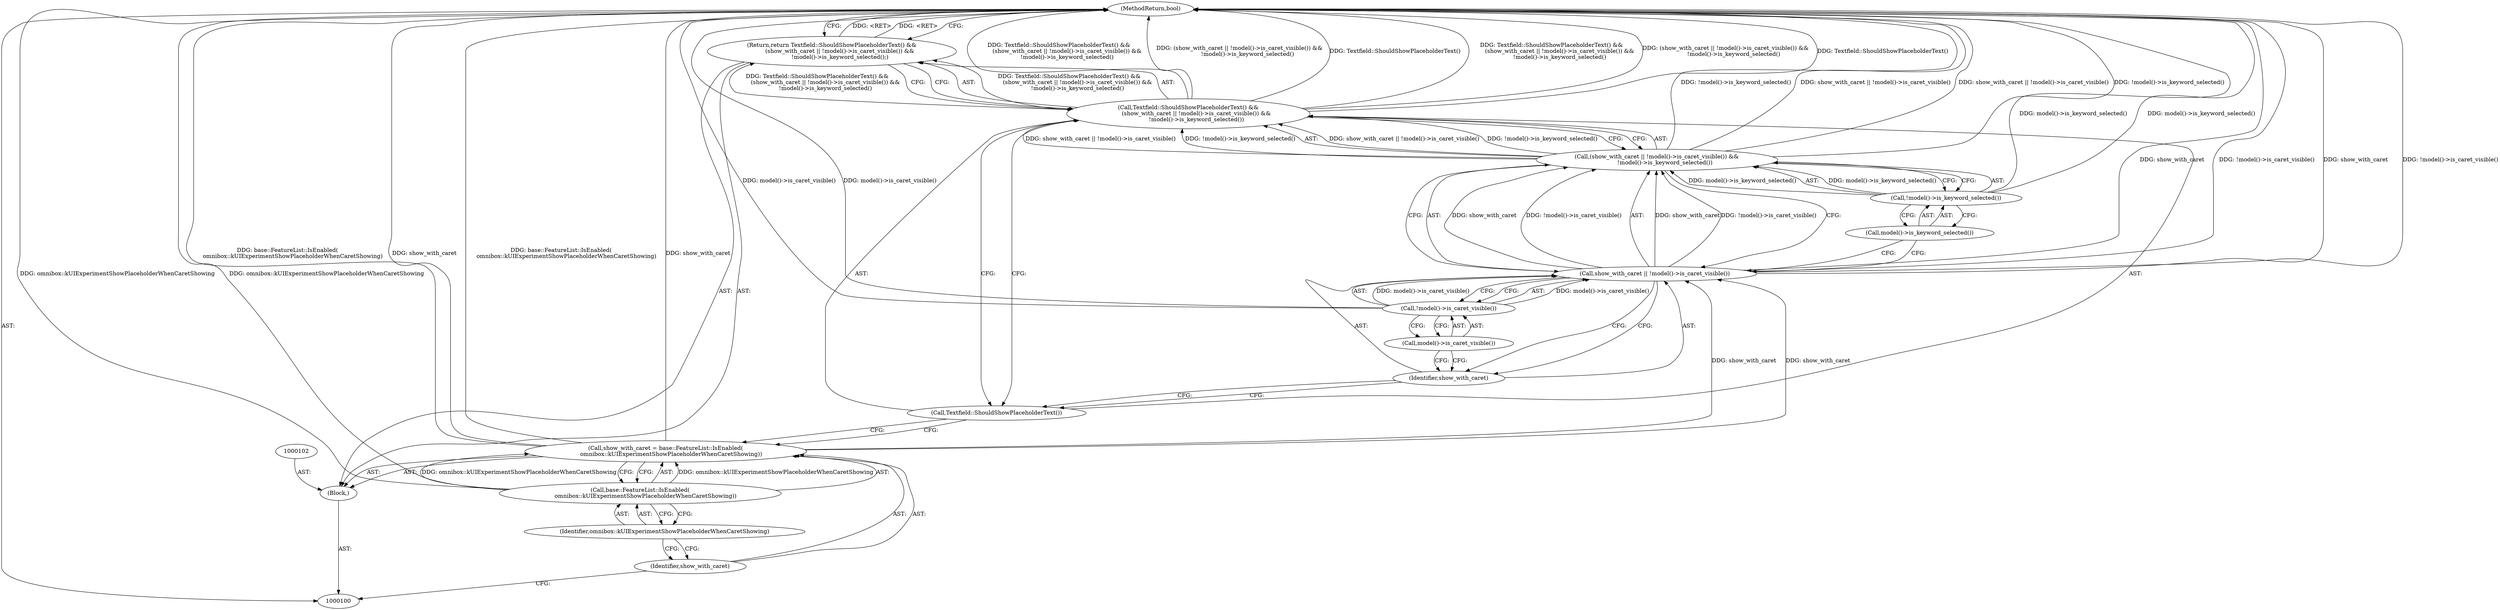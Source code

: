 digraph "0_Chrome_c6f0d22d508a551a40fc8bd7418941b77435aac3" {
"1000117" [label="(MethodReturn,bool)"];
"1000101" [label="(Block,)"];
"1000105" [label="(Call,base::FeatureList::IsEnabled(\n      omnibox::kUIExperimentShowPlaceholderWhenCaretShowing))"];
"1000103" [label="(Call,show_with_caret = base::FeatureList::IsEnabled(\n      omnibox::kUIExperimentShowPlaceholderWhenCaretShowing))"];
"1000104" [label="(Identifier,show_with_caret)"];
"1000106" [label="(Identifier,omnibox::kUIExperimentShowPlaceholderWhenCaretShowing)"];
"1000108" [label="(Call,Textfield::ShouldShowPlaceholderText() &&\n         (show_with_caret || !model()->is_caret_visible()) &&\n         !model()->is_keyword_selected())"];
"1000109" [label="(Call,Textfield::ShouldShowPlaceholderText())"];
"1000107" [label="(Return,return Textfield::ShouldShowPlaceholderText() &&\n         (show_with_caret || !model()->is_caret_visible()) &&\n         !model()->is_keyword_selected();)"];
"1000111" [label="(Call,show_with_caret || !model()->is_caret_visible())"];
"1000112" [label="(Identifier,show_with_caret)"];
"1000113" [label="(Call,!model()->is_caret_visible())"];
"1000114" [label="(Call,model()->is_caret_visible())"];
"1000110" [label="(Call,(show_with_caret || !model()->is_caret_visible()) &&\n         !model()->is_keyword_selected())"];
"1000116" [label="(Call,model()->is_keyword_selected())"];
"1000115" [label="(Call,!model()->is_keyword_selected())"];
"1000117" -> "1000100"  [label="AST: "];
"1000117" -> "1000107"  [label="CFG: "];
"1000108" -> "1000117"  [label="DDG: Textfield::ShouldShowPlaceholderText() &&\n         (show_with_caret || !model()->is_caret_visible()) &&\n         !model()->is_keyword_selected()"];
"1000108" -> "1000117"  [label="DDG: (show_with_caret || !model()->is_caret_visible()) &&\n         !model()->is_keyword_selected()"];
"1000108" -> "1000117"  [label="DDG: Textfield::ShouldShowPlaceholderText()"];
"1000103" -> "1000117"  [label="DDG: show_with_caret"];
"1000103" -> "1000117"  [label="DDG: base::FeatureList::IsEnabled(\n      omnibox::kUIExperimentShowPlaceholderWhenCaretShowing)"];
"1000113" -> "1000117"  [label="DDG: model()->is_caret_visible()"];
"1000110" -> "1000117"  [label="DDG: !model()->is_keyword_selected()"];
"1000110" -> "1000117"  [label="DDG: show_with_caret || !model()->is_caret_visible()"];
"1000111" -> "1000117"  [label="DDG: show_with_caret"];
"1000111" -> "1000117"  [label="DDG: !model()->is_caret_visible()"];
"1000115" -> "1000117"  [label="DDG: model()->is_keyword_selected()"];
"1000105" -> "1000117"  [label="DDG: omnibox::kUIExperimentShowPlaceholderWhenCaretShowing"];
"1000107" -> "1000117"  [label="DDG: <RET>"];
"1000101" -> "1000100"  [label="AST: "];
"1000102" -> "1000101"  [label="AST: "];
"1000103" -> "1000101"  [label="AST: "];
"1000107" -> "1000101"  [label="AST: "];
"1000105" -> "1000103"  [label="AST: "];
"1000105" -> "1000106"  [label="CFG: "];
"1000106" -> "1000105"  [label="AST: "];
"1000103" -> "1000105"  [label="CFG: "];
"1000105" -> "1000117"  [label="DDG: omnibox::kUIExperimentShowPlaceholderWhenCaretShowing"];
"1000105" -> "1000103"  [label="DDG: omnibox::kUIExperimentShowPlaceholderWhenCaretShowing"];
"1000103" -> "1000101"  [label="AST: "];
"1000103" -> "1000105"  [label="CFG: "];
"1000104" -> "1000103"  [label="AST: "];
"1000105" -> "1000103"  [label="AST: "];
"1000109" -> "1000103"  [label="CFG: "];
"1000103" -> "1000117"  [label="DDG: show_with_caret"];
"1000103" -> "1000117"  [label="DDG: base::FeatureList::IsEnabled(\n      omnibox::kUIExperimentShowPlaceholderWhenCaretShowing)"];
"1000105" -> "1000103"  [label="DDG: omnibox::kUIExperimentShowPlaceholderWhenCaretShowing"];
"1000103" -> "1000111"  [label="DDG: show_with_caret"];
"1000104" -> "1000103"  [label="AST: "];
"1000104" -> "1000100"  [label="CFG: "];
"1000106" -> "1000104"  [label="CFG: "];
"1000106" -> "1000105"  [label="AST: "];
"1000106" -> "1000104"  [label="CFG: "];
"1000105" -> "1000106"  [label="CFG: "];
"1000108" -> "1000107"  [label="AST: "];
"1000108" -> "1000109"  [label="CFG: "];
"1000108" -> "1000110"  [label="CFG: "];
"1000109" -> "1000108"  [label="AST: "];
"1000110" -> "1000108"  [label="AST: "];
"1000107" -> "1000108"  [label="CFG: "];
"1000108" -> "1000117"  [label="DDG: Textfield::ShouldShowPlaceholderText() &&\n         (show_with_caret || !model()->is_caret_visible()) &&\n         !model()->is_keyword_selected()"];
"1000108" -> "1000117"  [label="DDG: (show_with_caret || !model()->is_caret_visible()) &&\n         !model()->is_keyword_selected()"];
"1000108" -> "1000117"  [label="DDG: Textfield::ShouldShowPlaceholderText()"];
"1000108" -> "1000107"  [label="DDG: Textfield::ShouldShowPlaceholderText() &&\n         (show_with_caret || !model()->is_caret_visible()) &&\n         !model()->is_keyword_selected()"];
"1000110" -> "1000108"  [label="DDG: show_with_caret || !model()->is_caret_visible()"];
"1000110" -> "1000108"  [label="DDG: !model()->is_keyword_selected()"];
"1000109" -> "1000108"  [label="AST: "];
"1000109" -> "1000103"  [label="CFG: "];
"1000112" -> "1000109"  [label="CFG: "];
"1000108" -> "1000109"  [label="CFG: "];
"1000107" -> "1000101"  [label="AST: "];
"1000107" -> "1000108"  [label="CFG: "];
"1000108" -> "1000107"  [label="AST: "];
"1000117" -> "1000107"  [label="CFG: "];
"1000107" -> "1000117"  [label="DDG: <RET>"];
"1000108" -> "1000107"  [label="DDG: Textfield::ShouldShowPlaceholderText() &&\n         (show_with_caret || !model()->is_caret_visible()) &&\n         !model()->is_keyword_selected()"];
"1000111" -> "1000110"  [label="AST: "];
"1000111" -> "1000112"  [label="CFG: "];
"1000111" -> "1000113"  [label="CFG: "];
"1000112" -> "1000111"  [label="AST: "];
"1000113" -> "1000111"  [label="AST: "];
"1000116" -> "1000111"  [label="CFG: "];
"1000110" -> "1000111"  [label="CFG: "];
"1000111" -> "1000117"  [label="DDG: show_with_caret"];
"1000111" -> "1000117"  [label="DDG: !model()->is_caret_visible()"];
"1000111" -> "1000110"  [label="DDG: show_with_caret"];
"1000111" -> "1000110"  [label="DDG: !model()->is_caret_visible()"];
"1000103" -> "1000111"  [label="DDG: show_with_caret"];
"1000113" -> "1000111"  [label="DDG: model()->is_caret_visible()"];
"1000112" -> "1000111"  [label="AST: "];
"1000112" -> "1000109"  [label="CFG: "];
"1000114" -> "1000112"  [label="CFG: "];
"1000111" -> "1000112"  [label="CFG: "];
"1000113" -> "1000111"  [label="AST: "];
"1000113" -> "1000114"  [label="CFG: "];
"1000114" -> "1000113"  [label="AST: "];
"1000111" -> "1000113"  [label="CFG: "];
"1000113" -> "1000117"  [label="DDG: model()->is_caret_visible()"];
"1000113" -> "1000111"  [label="DDG: model()->is_caret_visible()"];
"1000114" -> "1000113"  [label="AST: "];
"1000114" -> "1000112"  [label="CFG: "];
"1000113" -> "1000114"  [label="CFG: "];
"1000110" -> "1000108"  [label="AST: "];
"1000110" -> "1000111"  [label="CFG: "];
"1000110" -> "1000115"  [label="CFG: "];
"1000111" -> "1000110"  [label="AST: "];
"1000115" -> "1000110"  [label="AST: "];
"1000108" -> "1000110"  [label="CFG: "];
"1000110" -> "1000117"  [label="DDG: !model()->is_keyword_selected()"];
"1000110" -> "1000117"  [label="DDG: show_with_caret || !model()->is_caret_visible()"];
"1000110" -> "1000108"  [label="DDG: show_with_caret || !model()->is_caret_visible()"];
"1000110" -> "1000108"  [label="DDG: !model()->is_keyword_selected()"];
"1000111" -> "1000110"  [label="DDG: show_with_caret"];
"1000111" -> "1000110"  [label="DDG: !model()->is_caret_visible()"];
"1000115" -> "1000110"  [label="DDG: model()->is_keyword_selected()"];
"1000116" -> "1000115"  [label="AST: "];
"1000116" -> "1000111"  [label="CFG: "];
"1000115" -> "1000116"  [label="CFG: "];
"1000115" -> "1000110"  [label="AST: "];
"1000115" -> "1000116"  [label="CFG: "];
"1000116" -> "1000115"  [label="AST: "];
"1000110" -> "1000115"  [label="CFG: "];
"1000115" -> "1000117"  [label="DDG: model()->is_keyword_selected()"];
"1000115" -> "1000110"  [label="DDG: model()->is_keyword_selected()"];
}
